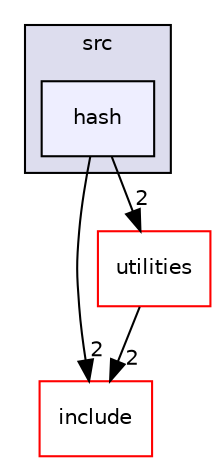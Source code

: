 digraph "hash" {
  compound=true
  node [ fontsize="10", fontname="Helvetica"];
  edge [ labelfontsize="10", labelfontname="Helvetica"];
  subgraph clusterdir_68267d1309a1af8e8297ef4c3efbcdba {
    graph [ bgcolor="#ddddee", pencolor="black", label="src" fontname="Helvetica", fontsize="10", URL="dir_68267d1309a1af8e8297ef4c3efbcdba.html"]
  dir_81ff9cf00c749aad2228acad00958fb4 [shape=box, label="hash", style="filled", fillcolor="#eeeeff", pencolor="black", URL="dir_81ff9cf00c749aad2228acad00958fb4.html"];
  }
  dir_d44c64559bbebec7f509842c48db8b23 [shape=box label="include" fillcolor="white" style="filled" color="red" URL="dir_d44c64559bbebec7f509842c48db8b23.html"];
  dir_7b5d38f1875f1b693f62ca6a108a1129 [shape=box label="utilities" fillcolor="white" style="filled" color="red" URL="dir_7b5d38f1875f1b693f62ca6a108a1129.html"];
  dir_81ff9cf00c749aad2228acad00958fb4->dir_d44c64559bbebec7f509842c48db8b23 [headlabel="2", labeldistance=1.5 headhref="dir_000028_000008.html"];
  dir_81ff9cf00c749aad2228acad00958fb4->dir_7b5d38f1875f1b693f62ca6a108a1129 [headlabel="2", labeldistance=1.5 headhref="dir_000028_000012.html"];
  dir_7b5d38f1875f1b693f62ca6a108a1129->dir_d44c64559bbebec7f509842c48db8b23 [headlabel="2", labeldistance=1.5 headhref="dir_000012_000008.html"];
}
